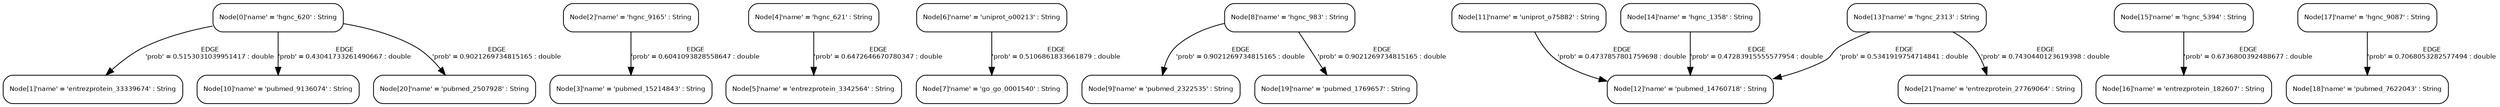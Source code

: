 digraph Neo {
  node [
    fontsize = "8"
    shape = "Mrecord"
    fontname = "Bitstream Vera Sans"
  ]
  edge [
    fontname = "Bitstream Vera Sans"
    fontsize = "8"
  ]
  N0 [
    label = "{Node\[0\]'name' = 'hgnc_620' : String\l}"
  ]
  N0 -> N1 [
    label = "EDGE\n'prob' = 0.5153031039951417 : double\l"
  ]
  N0 -> N10 [
    label = "EDGE\n'prob' = 0.43041733261490667 : double\l"
  ]
  N0 -> N20 [
    label = "EDGE\n'prob' = 0.9021269734815165 : double\l"
  ]
  N1 [
    label = "{Node\[1\]'name' = 'entrezprotein_33339674' : String\l}"
  ]
  N2 [
    label = "{Node\[2\]'name' = 'hgnc_9165' : String\l}"
  ]
  N2 -> N3 [
    label = "EDGE\n'prob' = 0.6041093828558647 : double\l"
  ]
  N3 [
    label = "{Node\[3\]'name' = 'pubmed_15214843' : String\l}"
  ]
  N4 [
    label = "{Node\[4\]'name' = 'hgnc_621' : String\l}"
  ]
  N4 -> N5 [
    label = "EDGE\n'prob' = 0.6472646670780347 : double\l"
  ]
  N5 [
    label = "{Node\[5\]'name' = 'entrezprotein_3342564' : String\l}"
  ]
  N6 [
    label = "{Node\[6\]'name' = 'uniprot_o00213' : String\l}"
  ]
  N6 -> N7 [
    label = "EDGE\n'prob' = 0.5106861833661879 : double\l"
  ]
  N7 [
    label = "{Node\[7\]'name' = 'go_go_0001540' : String\l}"
  ]
  N8 [
    label = "{Node\[8\]'name' = 'hgnc_983' : String\l}"
  ]
  N8 -> N9 [
    label = "EDGE\n'prob' = 0.9021269734815165 : double\l"
  ]
  N8 -> N19 [
    label = "EDGE\n'prob' = 0.9021269734815165 : double\l"
  ]
  N9 [
    label = "{Node\[9\]'name' = 'pubmed_2322535' : String\l}"
  ]
  N10 [
    label = "{Node\[10\]'name' = 'pubmed_9136074' : String\l}"
  ]
  N11 [
    label = "{Node\[11\]'name' = 'uniprot_o75882' : String\l}"
  ]
  N11 -> N12 [
    label = "EDGE\n'prob' = 0.4737857801759698 : double\l"
  ]
  N12 [
    label = "{Node\[12\]'name' = 'pubmed_14760718' : String\l}"
  ]
  N13 [
    label = "{Node\[13\]'name' = 'hgnc_2313' : String\l}"
  ]
  N13 -> N12 [
    label = "EDGE\n'prob' = 0.5341919754714841 : double\l"
  ]
  N13 -> N21 [
    label = "EDGE\n'prob' = 0.7430440123619398 : double\l"
  ]
  N14 [
    label = "{Node\[14\]'name' = 'hgnc_1358' : String\l}"
  ]
  N14 -> N12 [
    label = "EDGE\n'prob' = 0.47283915555577954 : double\l"
  ]
  N15 [
    label = "{Node\[15\]'name' = 'hgnc_5394' : String\l}"
  ]
  N15 -> N16 [
    label = "EDGE\n'prob' = 0.6736800392488677 : double\l"
  ]
  N16 [
    label = "{Node\[16\]'name' = 'entrezprotein_182607' : String\l}"
  ]
  N17 [
    label = "{Node\[17\]'name' = 'hgnc_9087' : String\l}"
  ]
  N17 -> N18 [
    label = "EDGE\n'prob' = 0.7068053282577494 : double\l"
  ]
  N18 [
    label = "{Node\[18\]'name' = 'pubmed_7622043' : String\l}"
  ]
  N19 [
    label = "{Node\[19\]'name' = 'pubmed_1769657' : String\l}"
  ]
  N20 [
    label = "{Node\[20\]'name' = 'pubmed_2507928' : String\l}"
  ]
  N21 [
    label = "{Node\[21\]'name' = 'entrezprotein_27769064' : String\l}"
  ]
}
